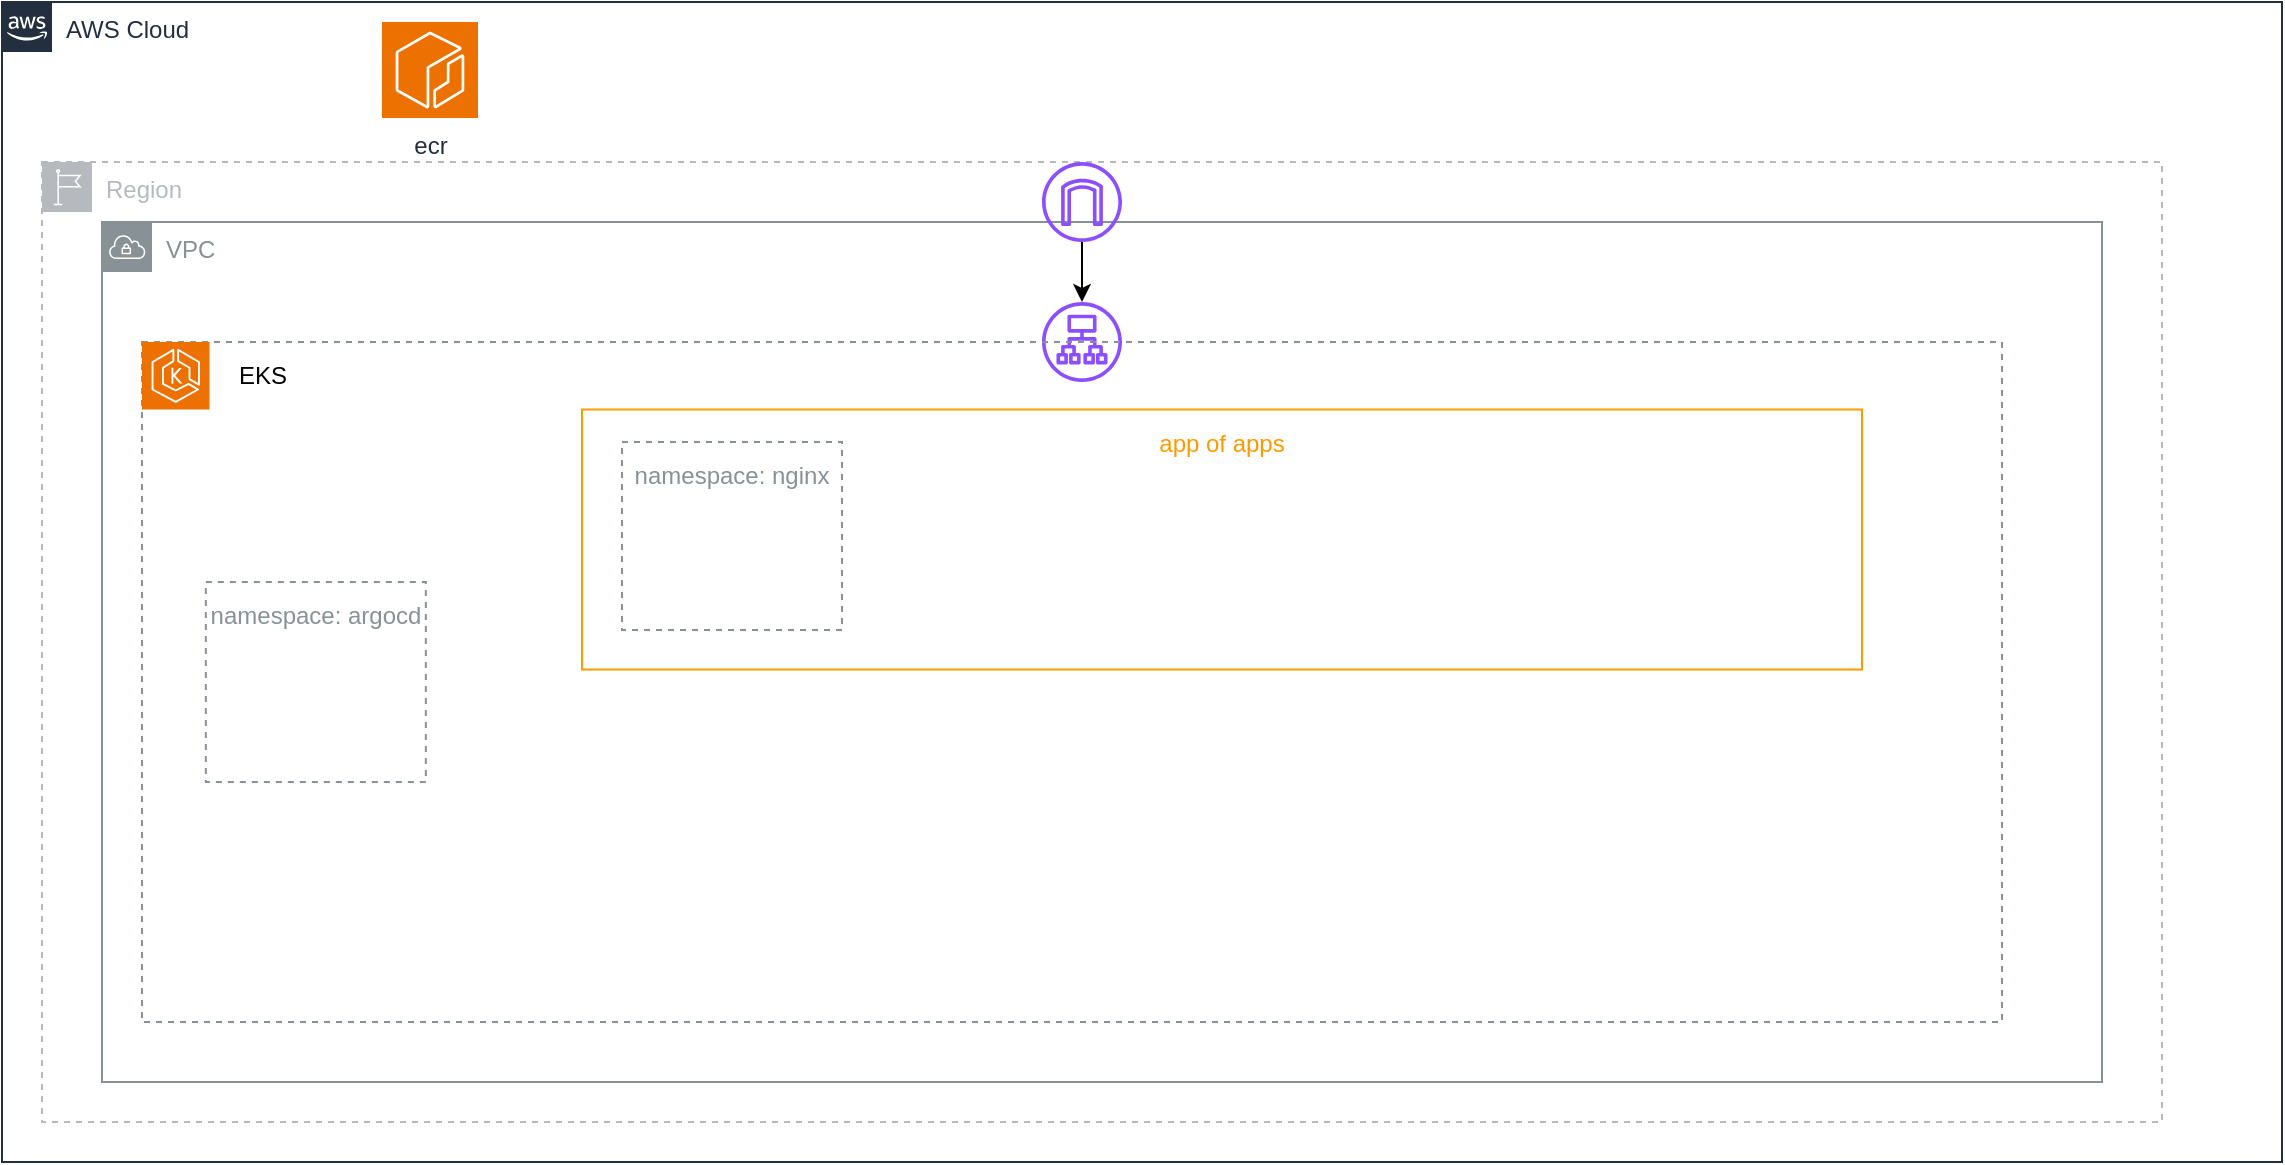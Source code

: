 <mxfile version="24.4.13" type="github">
  <diagram name="Page-1" id="YrjtGojnXMHZoEek04FM">
    <mxGraphModel dx="1366" dy="755" grid="1" gridSize="10" guides="1" tooltips="1" connect="1" arrows="1" fold="1" page="1" pageScale="1" pageWidth="1169" pageHeight="827" math="0" shadow="0">
      <root>
        <mxCell id="0" />
        <mxCell id="1" parent="0" />
        <mxCell id="CwKVGQXqHjELJEUgTROC-1" value="AWS Cloud" style="points=[[0,0],[0.25,0],[0.5,0],[0.75,0],[1,0],[1,0.25],[1,0.5],[1,0.75],[1,1],[0.75,1],[0.5,1],[0.25,1],[0,1],[0,0.75],[0,0.5],[0,0.25]];outlineConnect=0;gradientColor=none;html=1;whiteSpace=wrap;fontSize=12;fontStyle=0;container=1;pointerEvents=0;collapsible=0;recursiveResize=0;shape=mxgraph.aws4.group;grIcon=mxgraph.aws4.group_aws_cloud_alt;strokeColor=#232F3E;fillColor=none;verticalAlign=top;align=left;spacingLeft=30;fontColor=#232F3E;dashed=0;" vertex="1" parent="1">
          <mxGeometry x="70" y="140" width="1140" height="580" as="geometry" />
        </mxCell>
        <mxCell id="CwKVGQXqHjELJEUgTROC-2" value="Region" style="sketch=0;outlineConnect=0;gradientColor=none;html=1;whiteSpace=wrap;fontSize=12;fontStyle=0;shape=mxgraph.aws4.group;grIcon=mxgraph.aws4.group_region;strokeColor=#B6BABF;fillColor=none;verticalAlign=top;align=left;spacingLeft=30;fontColor=#B6BABF;dashed=1;" vertex="1" parent="CwKVGQXqHjELJEUgTROC-1">
          <mxGeometry x="20" y="80" width="1060" height="480" as="geometry" />
        </mxCell>
        <mxCell id="CwKVGQXqHjELJEUgTROC-3" value="VPC" style="sketch=0;outlineConnect=0;gradientColor=none;html=1;whiteSpace=wrap;fontSize=12;fontStyle=0;shape=mxgraph.aws4.group;grIcon=mxgraph.aws4.group_vpc;strokeColor=#879196;fillColor=none;verticalAlign=top;align=left;spacingLeft=30;fontColor=#879196;dashed=0;" vertex="1" parent="CwKVGQXqHjELJEUgTROC-1">
          <mxGeometry x="50" y="110" width="1000" height="430" as="geometry" />
        </mxCell>
        <mxCell id="CwKVGQXqHjELJEUgTROC-9" value="ecr" style="sketch=0;points=[[0,0,0],[0.25,0,0],[0.5,0,0],[0.75,0,0],[1,0,0],[0,1,0],[0.25,1,0],[0.5,1,0],[0.75,1,0],[1,1,0],[0,0.25,0],[0,0.5,0],[0,0.75,0],[1,0.25,0],[1,0.5,0],[1,0.75,0]];outlineConnect=0;fontColor=#232F3E;fillColor=#ED7100;strokeColor=#ffffff;dashed=0;verticalLabelPosition=bottom;verticalAlign=top;align=center;html=1;fontSize=12;fontStyle=0;aspect=fixed;shape=mxgraph.aws4.resourceIcon;resIcon=mxgraph.aws4.ecr;" vertex="1" parent="CwKVGQXqHjELJEUgTROC-1">
          <mxGeometry x="190" y="10" width="48" height="48" as="geometry" />
        </mxCell>
        <mxCell id="CwKVGQXqHjELJEUgTROC-17" style="edgeStyle=none;rounded=0;orthogonalLoop=1;jettySize=auto;html=1;" edge="1" parent="CwKVGQXqHjELJEUgTROC-1" source="CwKVGQXqHjELJEUgTROC-10" target="CwKVGQXqHjELJEUgTROC-12">
          <mxGeometry relative="1" as="geometry" />
        </mxCell>
        <mxCell id="CwKVGQXqHjELJEUgTROC-10" value="" style="sketch=0;outlineConnect=0;fontColor=#232F3E;gradientColor=none;fillColor=#8C4FFF;strokeColor=none;dashed=0;verticalLabelPosition=bottom;verticalAlign=top;align=center;html=1;fontSize=12;fontStyle=0;aspect=fixed;pointerEvents=1;shape=mxgraph.aws4.internet_gateway;" vertex="1" parent="CwKVGQXqHjELJEUgTROC-1">
          <mxGeometry x="520" y="80" width="40" height="40" as="geometry" />
        </mxCell>
        <mxCell id="CwKVGQXqHjELJEUgTROC-12" value="" style="sketch=0;outlineConnect=0;fontColor=#232F3E;gradientColor=none;fillColor=#8C4FFF;strokeColor=none;dashed=0;verticalLabelPosition=bottom;verticalAlign=top;align=center;html=1;fontSize=12;fontStyle=0;aspect=fixed;pointerEvents=1;shape=mxgraph.aws4.application_load_balancer;" vertex="1" parent="CwKVGQXqHjELJEUgTROC-1">
          <mxGeometry x="520" y="150" width="40" height="40" as="geometry" />
        </mxCell>
        <mxCell id="CwKVGQXqHjELJEUgTROC-6" value="" style="outlineConnect=0;gradientColor=none;html=1;whiteSpace=wrap;fontSize=12;fontStyle=0;strokeColor=#879196;fillColor=none;verticalAlign=top;align=center;fontColor=#879196;dashed=1;spacingTop=3;movable=0;resizable=0;rotatable=0;deletable=0;editable=0;locked=1;connectable=0;" vertex="1" parent="CwKVGQXqHjELJEUgTROC-1">
          <mxGeometry x="70" y="170" width="930" height="340" as="geometry" />
        </mxCell>
        <mxCell id="CwKVGQXqHjELJEUgTROC-4" value="" style="sketch=0;points=[[0,0,0],[0.25,0,0],[0.5,0,0],[0.75,0,0],[1,0,0],[0,1,0],[0.25,1,0],[0.5,1,0],[0.75,1,0],[1,1,0],[0,0.25,0],[0,0.5,0],[0,0.75,0],[1,0.25,0],[1,0.5,0],[1,0.75,0]];outlineConnect=0;fontColor=#232F3E;fillColor=#ED7100;strokeColor=#ffffff;dashed=0;verticalLabelPosition=bottom;verticalAlign=top;align=center;html=1;fontSize=12;fontStyle=0;aspect=fixed;shape=mxgraph.aws4.resourceIcon;resIcon=mxgraph.aws4.eks;" vertex="1" parent="CwKVGQXqHjELJEUgTROC-1">
          <mxGeometry x="70" y="170" width="33.759" height="33.759" as="geometry" />
        </mxCell>
        <mxCell id="CwKVGQXqHjELJEUgTROC-7" value="EKS" style="text;strokeColor=none;align=center;fillColor=none;html=1;verticalAlign=middle;whiteSpace=wrap;rounded=0;fontColor=default;" vertex="1" parent="CwKVGQXqHjELJEUgTROC-1">
          <mxGeometry x="100.371" y="174.359" width="60.742" height="26.154" as="geometry" />
        </mxCell>
        <mxCell id="CwKVGQXqHjELJEUgTROC-27" value="" style="group" vertex="1" connectable="0" parent="CwKVGQXqHjELJEUgTROC-1">
          <mxGeometry x="100.37" y="290" width="111.54" height="100" as="geometry" />
        </mxCell>
        <mxCell id="CwKVGQXqHjELJEUgTROC-25" value="&lt;div&gt;namespace: argocd&lt;/div&gt;&lt;div&gt;&lt;br&gt;&lt;/div&gt;" style="outlineConnect=0;gradientColor=none;html=1;whiteSpace=wrap;fontSize=12;fontStyle=0;strokeColor=#879196;fillColor=none;verticalAlign=top;align=center;fontColor=#879196;dashed=1;spacingTop=3;" vertex="1" parent="CwKVGQXqHjELJEUgTROC-27">
          <mxGeometry x="1.54" width="110" height="100" as="geometry" />
        </mxCell>
        <mxCell id="CwKVGQXqHjELJEUgTROC-26" value="" style="shape=image;imageAspect=0;aspect=fixed;verticalLabelPosition=bottom;verticalAlign=top;image=https://www.opsmx.com/wp-content/uploads/2022/07/Argo-1-e1630327305635-1.png;" vertex="1" parent="CwKVGQXqHjELJEUgTROC-27">
          <mxGeometry y="26" width="111.54" height="74" as="geometry" />
        </mxCell>
        <mxCell id="CwKVGQXqHjELJEUgTROC-28" value="app of apps" style="outlineConnect=0;gradientColor=none;html=1;whiteSpace=wrap;fontSize=12;fontStyle=0;strokeColor=#FF9900;fillColor=none;verticalAlign=top;align=center;fontColor=#FF9900;dashed=0;spacingTop=3;" vertex="1" parent="CwKVGQXqHjELJEUgTROC-1">
          <mxGeometry x="290" y="203.76" width="640" height="130" as="geometry" />
        </mxCell>
        <mxCell id="CwKVGQXqHjELJEUgTROC-29" value="&lt;div&gt;namespace: nginx&lt;/div&gt;&lt;div&gt;&lt;br&gt;&lt;/div&gt;" style="outlineConnect=0;gradientColor=none;html=1;whiteSpace=wrap;fontSize=12;fontStyle=0;strokeColor=#879196;fillColor=none;verticalAlign=top;align=center;fontColor=#879196;dashed=1;spacingTop=3;" vertex="1" parent="CwKVGQXqHjELJEUgTROC-1">
          <mxGeometry x="310" y="220" width="110" height="94" as="geometry" />
        </mxCell>
      </root>
    </mxGraphModel>
  </diagram>
</mxfile>
